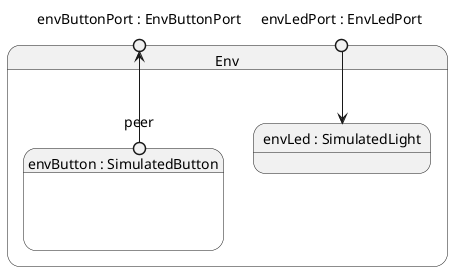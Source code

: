 

@startuml
	state Env {
		
			state "envLedPort : EnvLedPort" as ButtonLedsEnvironment_Env_envLedPort <<entrypoint>>
			state "envButtonPort : EnvButtonPort" as ButtonLedsEnvironment_Env_envButtonPort <<entrypoint>>
			state "envLed : SimulatedLight" as ButtonLedsEnvironment_Env_envLed
			state "envButton : SimulatedButton" as ButtonLedsEnvironment_Env_envButton {
				
					state "peer" as ButtonLedsEnvironment_Env_envButton_ButtonLedsEnvironment_SimulatedButton_peer <<entrypoint>>
				
			}
			ButtonLedsEnvironment_Env_envButton_ButtonLedsEnvironment_SimulatedButton_peer --> ButtonLedsEnvironment_Env_envButtonPort
			ButtonLedsEnvironment_Env_envLedPort --> ButtonLedsEnvironment_Env_envLed
		
	}
@enduml
